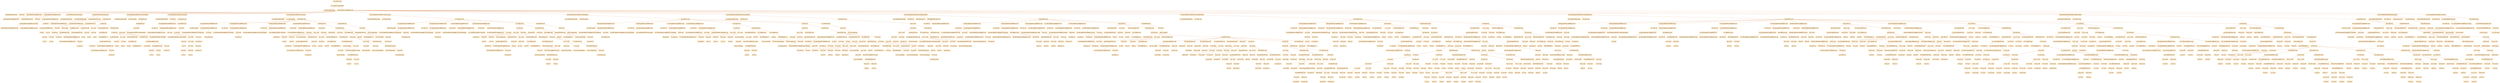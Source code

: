 digraph G {node[shape=box, style=filled, color=blanchedalmond]; edge[color=chocolate3, dir=none];rankdir=UD 

"1523_INICIO=null"->"1522_CLASE=CuadroMagico"
"1522_CLASE=CuadroMagico"->"1_MODIFICADOR=public"
"1522_CLASE=CuadroMagico"->"6_DECLARACION_VARIABLES=null"
"6_DECLARACION_VARIABLES=null"->"2_MODIFICADOR=private"
"6_DECLARACION_VARIABLES=null"->"3_TIPO=int"
"6_DECLARACION_VARIABLES=null"->"5_DECLARACION_VARIABLE=null"
"5_DECLARACION_VARIABLE=null"->"4_DECLARACION_VARIABLE_ID=n"
"6_DECLARACION_VARIABLES=null"->"13_DECLARACION_VARIABLES=null"
"13_DECLARACION_VARIABLES=null"->"7_MODIFICADOR=private"
"13_DECLARACION_VARIABLES=null"->"8_TIPO=int"
"13_DECLARACION_VARIABLES=null"->"12_DECLARACION_VARIABLE=null"
"12_DECLARACION_VARIABLE=null"->"9_DECLARACION_VARIABLE_ID=cuadro"
"9_DECLARACION_VARIABLE_ID=cuadro"->"10_DECLARACION_VARIABLE_ID=null"
"9_DECLARACION_VARIABLE_ID=cuadro"->"11_DECLARACION_VARIABLE_ID=null"
"6_DECLARACION_VARIABLES=null"->"15_CONSTRUCTOR=CuadroMagico"
"15_CONSTRUCTOR=CuadroMagico"->"14_MODIFICADOR=public"
"6_DECLARACION_VARIABLES=null"->"80_CONSTRUCTOR=CuadroMagico"
"80_CONSTRUCTOR=CuadroMagico"->"16_MODIFICADOR=public"
"80_CONSTRUCTOR=CuadroMagico"->"19_PARAMETRO_DEC=null"
"19_PARAMETRO_DEC=null"->"17_TIPO=int"
"19_PARAMETRO_DEC=null"->"18_DECLARACION_VARIABLE_ID=n"
"80_CONSTRUCTOR=CuadroMagico"->"25_BLOQUE=null"
"25_BLOQUE=null"->"24_ASIGNACION_OBJETO=null"
"24_ASIGNACION_OBJETO=null"->"21_ACCESO_MIEMBRO=this"
"21_ACCESO_MIEMBRO=this"->"20_ID=n"
"24_ASIGNACION_OBJETO=null"->"23_E=null"
"23_E=null"->"22_id=n"
"25_BLOQUE=null"->"34_ASIGNACION=null"
"34_ASIGNACION=null"->"33_ID=cuadro"
"34_ASIGNACION=null"->"32_ARREGLO=null"
"32_ARREGLO=null"->"26_TIPO=int"
"32_ARREGLO=null"->"29_DIMENSION=null"
"29_DIMENSION=null"->"28_E=null"
"28_E=null"->"27_id=n"
"29_DIMENSION=null"->"31_E=null"
"31_E=null"->"30_id=n"
"25_BLOQUE=null"->"79_FOR=null"
"79_FOR=null"->"41_FOR_INIT=null"
"41_FOR_INIT=null"->"40_DECLARACION=null"
"40_DECLARACION=null"->"35_TIPO=int"
"40_DECLARACION=null"->"39_DECLARACION_VARIABLE=null"
"39_DECLARACION_VARIABLE=null"->"36_DECLARACION_VARIABLE_ID=i"
"39_DECLARACION_VARIABLE=null"->"38_E=null"
"38_E=null"->"37_entero=0"
"79_FOR=null"->"46_<=null"
"46_<=null"->"43_E=null"
"43_E=null"->"42_id=i"
"46_<=null"->"45_E=null"
"45_E=null"->"44_id=n"
"79_FOR=null"->"50_FOR_UPDATE=null"
"50_FOR_UPDATE=null"->"49_UNARIO=null"
"49_UNARIO=null"->"47_ID=i"
"49_UNARIO=null"->"48_OPERADOR=++"
"79_FOR=null"->"78_BLOQUE=null"
"78_BLOQUE=null"->"77_FOR=null"
"77_FOR=null"->"57_FOR_INIT=null"
"57_FOR_INIT=null"->"56_DECLARACION=null"
"56_DECLARACION=null"->"51_TIPO=int"
"56_DECLARACION=null"->"55_DECLARACION_VARIABLE=null"
"55_DECLARACION_VARIABLE=null"->"52_DECLARACION_VARIABLE_ID=j"
"55_DECLARACION_VARIABLE=null"->"54_E=null"
"54_E=null"->"53_entero=0"
"77_FOR=null"->"62_<=null"
"62_<=null"->"59_E=null"
"59_E=null"->"58_id=j"
"62_<=null"->"61_E=null"
"61_E=null"->"60_id=n"
"77_FOR=null"->"66_FOR_UPDATE=null"
"66_FOR_UPDATE=null"->"65_UNARIO=null"
"65_UNARIO=null"->"63_ID=j"
"65_UNARIO=null"->"64_OPERADOR=++"
"77_FOR=null"->"76_BLOQUE=null"
"76_BLOQUE=null"->"75_ASIGNA_ARREGLO=null"
"75_ASIGNA_ARREGLO=null"->"74_ID=cuadro"
"75_ASIGNA_ARREGLO=null"->"69_DIMENSION=null"
"69_DIMENSION=null"->"68_E=null"
"68_E=null"->"67_id=i"
"69_DIMENSION=null"->"71_E=null"
"71_E=null"->"70_id=j"
"75_ASIGNA_ARREGLO=null"->"73_E=null"
"73_E=null"->"72_entero=0"
"6_DECLARACION_VARIABLES=null"->"90_DECLARACION_METODO=esCuadroMagico"
"90_DECLARACION_METODO=esCuadroMagico"->"81_MODIFICADOR=public"
"90_DECLARACION_METODO=esCuadroMagico"->"82_TIPO=boolean"
"90_DECLARACION_METODO=esCuadroMagico"->"89_BLOQUE=null"
"89_BLOQUE=null"->"88_RETURN=null"
"88_RETURN=null"->"87_&&=null"
"87_&&=null"->"85_&&=null"
"85_&&=null"->"83_LLAMADA_METODO=sumanFila"
"85_&&=null"->"84_LLAMADA_METODO=sumanColumna"
"87_&&=null"->"86_LLAMADA_METODO=sumanDiagonal"
"6_DECLARACION_VARIABLES=null"->"115_DECLARACION_METODO=sumaTotal"
"115_DECLARACION_METODO=sumaTotal"->"91_MODIFICADOR=public"
"115_DECLARACION_METODO=sumaTotal"->"92_TIPO=int"
"115_DECLARACION_METODO=sumaTotal"->"111_BLOQUE=null"
"111_BLOQUE=null"->"110_DECLARACION_VARIABLES=null"
"110_DECLARACION_VARIABLES=null"->"93_TIPO=int"
"110_DECLARACION_VARIABLES=null"->"109_DECLARACION_VARIABLE=null"
"109_DECLARACION_VARIABLE=null"->"94_DECLARACION_VARIABLE_ID=sum"
"109_DECLARACION_VARIABLE=null"->"108_/=null"
"108_/=null"->"105_*=null"
"105_*=null"->"96_E=null"
"96_E=null"->"95_id=n"
"105_*=null"->"104_+=null"
"104_+=null"->"101_*=null"
"101_*=null"->"98_E=null"
"98_E=null"->"97_id=n"
"101_*=null"->"100_E=null"
"100_E=null"->"99_id=n"
"104_+=null"->"103_E=null"
"103_E=null"->"102_entero=1"
"108_/=null"->"107_E=null"
"107_E=null"->"106_entero=2"
"111_BLOQUE=null"->"114_RETURN=null"
"114_RETURN=null"->"113_E=null"
"113_E=null"->"112_id=sum"
"6_DECLARACION_VARIABLES=null"->"203_DECLARACION_METODO=sumanFila"
"203_DECLARACION_METODO=sumanFila"->"116_MODIFICADOR=public"
"203_DECLARACION_METODO=sumanFila"->"117_TIPO=boolean"
"203_DECLARACION_METODO=sumanFila"->"124_BLOQUE=null"
"124_BLOQUE=null"->"123_DECLARACION_VARIABLES=null"
"123_DECLARACION_VARIABLES=null"->"118_TIPO=boolean"
"123_DECLARACION_VARIABLES=null"->"122_DECLARACION_VARIABLE=null"
"122_DECLARACION_VARIABLE=null"->"119_DECLARACION_VARIABLE_ID=cumpleSuma"
"122_DECLARACION_VARIABLE=null"->"121_E=null"
"121_E=null"->"120_boolean=true"
"124_BLOQUE=null"->"130_DECLARACION_VARIABLES=null"
"130_DECLARACION_VARIABLES=null"->"125_TIPO=int"
"130_DECLARACION_VARIABLES=null"->"129_DECLARACION_VARIABLE=null"
"129_DECLARACION_VARIABLE=null"->"126_DECLARACION_VARIABLE_ID=sumaFila"
"129_DECLARACION_VARIABLE=null"->"128_E=null"
"128_E=null"->"127_entero=0"
"124_BLOQUE=null"->"135_DECLARACION_VARIABLES=null"
"135_DECLARACION_VARIABLES=null"->"131_TIPO=int"
"135_DECLARACION_VARIABLES=null"->"134_DECLARACION_VARIABLE=null"
"134_DECLARACION_VARIABLE=null"->"132_DECLARACION_VARIABLE_ID=constanteMagica"
"134_DECLARACION_VARIABLE=null"->"133_LLAMADA_METODO=sumaTotal"
"124_BLOQUE=null"->"141_DECLARACION_VARIABLES=null"
"141_DECLARACION_VARIABLES=null"->"136_TIPO=int"
"141_DECLARACION_VARIABLES=null"->"140_DECLARACION_VARIABLE=null"
"140_DECLARACION_VARIABLE=null"->"137_DECLARACION_VARIABLE_ID=f"
"140_DECLARACION_VARIABLE=null"->"139_E=null"
"139_E=null"->"138_entero=0"
"124_BLOQUE=null"->"199_WHILE=null"
"199_WHILE=null"->"149_&&=null"
"149_&&=null"->"146_<=null"
"146_<=null"->"143_E=null"
"143_E=null"->"142_id=f"
"146_<=null"->"145_E=null"
"145_E=null"->"144_id=n"
"149_&&=null"->"148_E=null"
"148_E=null"->"147_id=cumpleSuma"
"199_WHILE=null"->"179_BLOQUE=null"
"179_BLOQUE=null"->"178_FOR=null"
"178_FOR=null"->"156_FOR_INIT=null"
"156_FOR_INIT=null"->"155_DECLARACION=null"
"155_DECLARACION=null"->"150_TIPO=int"
"155_DECLARACION=null"->"154_DECLARACION_VARIABLE=null"
"154_DECLARACION_VARIABLE=null"->"151_DECLARACION_VARIABLE_ID=c"
"154_DECLARACION_VARIABLE=null"->"153_E=null"
"153_E=null"->"152_entero=0"
"178_FOR=null"->"161_<=null"
"161_<=null"->"158_E=null"
"158_E=null"->"157_id=c"
"161_<=null"->"160_E=null"
"160_E=null"->"159_id=n"
"178_FOR=null"->"165_FOR_UPDATE=null"
"165_FOR_UPDATE=null"->"164_UNARIO=null"
"164_UNARIO=null"->"162_ID=c"
"164_UNARIO=null"->"163_OPERADOR=++"
"178_FOR=null"->"177_BLOQUE=null"
"177_BLOQUE=null"->"176_ASIGNACION=null"
"176_ASIGNACION=null"->"175_ID=sumaFila"
"176_ASIGNACION=null"->"174_+=null"
"174_+=null"->"167_E=null"
"167_E=null"->"166_id=sumaFila"
"174_+=null"->"173_ACCESO_ARREGLO=cuadro"
"173_ACCESO_ARREGLO=cuadro"->"170_DIMENSION=null"
"170_DIMENSION=null"->"169_E=null"
"169_E=null"->"168_id=f"
"170_DIMENSION=null"->"172_E=null"
"172_E=null"->"171_id=c"
"179_BLOQUE=null"->"191_IF=null"
"191_IF=null"->"190_IF=null"
"190_IF=null"->"184_!==null"
"184_!==null"->"181_E=null"
"181_E=null"->"180_id=sumaFila"
"184_!==null"->"183_E=null"
"183_E=null"->"182_id=constanteMagica"
"190_IF=null"->"189_BLOQUE=null"
"189_BLOQUE=null"->"188_ASIGNACION=null"
"188_ASIGNACION=null"->"187_ID=cumpleSuma"
"188_ASIGNACION=null"->"186_E=null"
"186_E=null"->"185_boolean=false"
"179_BLOQUE=null"->"194_UNARIO=null"
"194_UNARIO=null"->"192_ID=f"
"194_UNARIO=null"->"193_OPERADOR=++"
"179_BLOQUE=null"->"198_ASIGNACION=null"
"198_ASIGNACION=null"->"197_ID=sumaFila"
"198_ASIGNACION=null"->"196_E=null"
"196_E=null"->"195_entero=0"
"124_BLOQUE=null"->"202_RETURN=null"
"202_RETURN=null"->"201_E=null"
"201_E=null"->"200_id=cumpleSuma"
"6_DECLARACION_VARIABLES=null"->"291_DECLARACION_METODO=sumanColumna"
"291_DECLARACION_METODO=sumanColumna"->"204_MODIFICADOR=public"
"291_DECLARACION_METODO=sumanColumna"->"205_TIPO=boolean"
"291_DECLARACION_METODO=sumanColumna"->"212_BLOQUE=null"
"212_BLOQUE=null"->"211_DECLARACION_VARIABLES=null"
"211_DECLARACION_VARIABLES=null"->"206_TIPO=boolean"
"211_DECLARACION_VARIABLES=null"->"210_DECLARACION_VARIABLE=null"
"210_DECLARACION_VARIABLE=null"->"207_DECLARACION_VARIABLE_ID=cumpleSuma"
"210_DECLARACION_VARIABLE=null"->"209_E=null"
"209_E=null"->"208_boolean=true"
"212_BLOQUE=null"->"218_DECLARACION_VARIABLES=null"
"218_DECLARACION_VARIABLES=null"->"213_TIPO=int"
"218_DECLARACION_VARIABLES=null"->"217_DECLARACION_VARIABLE=null"
"217_DECLARACION_VARIABLE=null"->"214_DECLARACION_VARIABLE_ID=sumaColumna"
"217_DECLARACION_VARIABLE=null"->"216_E=null"
"216_E=null"->"215_entero=0"
"212_BLOQUE=null"->"223_DECLARACION_VARIABLES=null"
"223_DECLARACION_VARIABLES=null"->"219_TIPO=int"
"223_DECLARACION_VARIABLES=null"->"222_DECLARACION_VARIABLE=null"
"222_DECLARACION_VARIABLE=null"->"220_DECLARACION_VARIABLE_ID=constanteMagica"
"222_DECLARACION_VARIABLE=null"->"221_LLAMADA_METODO=sumaTotal"
"212_BLOQUE=null"->"229_DECLARACION_VARIABLES=null"
"229_DECLARACION_VARIABLES=null"->"224_TIPO=int"
"229_DECLARACION_VARIABLES=null"->"228_DECLARACION_VARIABLE=null"
"228_DECLARACION_VARIABLE=null"->"225_DECLARACION_VARIABLE_ID=c"
"228_DECLARACION_VARIABLE=null"->"227_E=null"
"227_E=null"->"226_entero=0"
"212_BLOQUE=null"->"287_WHILE=null"
"287_WHILE=null"->"237_&&=null"
"237_&&=null"->"234_<=null"
"234_<=null"->"231_E=null"
"231_E=null"->"230_id=c"
"234_<=null"->"233_E=null"
"233_E=null"->"232_id=n"
"237_&&=null"->"236_E=null"
"236_E=null"->"235_id=cumpleSuma"
"287_WHILE=null"->"267_BLOQUE=null"
"267_BLOQUE=null"->"266_FOR=null"
"266_FOR=null"->"244_FOR_INIT=null"
"244_FOR_INIT=null"->"243_DECLARACION=null"
"243_DECLARACION=null"->"238_TIPO=int"
"243_DECLARACION=null"->"242_DECLARACION_VARIABLE=null"
"242_DECLARACION_VARIABLE=null"->"239_DECLARACION_VARIABLE_ID=f"
"242_DECLARACION_VARIABLE=null"->"241_E=null"
"241_E=null"->"240_entero=0"
"266_FOR=null"->"249_<=null"
"249_<=null"->"246_E=null"
"246_E=null"->"245_id=f"
"249_<=null"->"248_E=null"
"248_E=null"->"247_id=n"
"266_FOR=null"->"253_FOR_UPDATE=null"
"253_FOR_UPDATE=null"->"252_UNARIO=null"
"252_UNARIO=null"->"250_ID=f"
"252_UNARIO=null"->"251_OPERADOR=++"
"266_FOR=null"->"265_BLOQUE=null"
"265_BLOQUE=null"->"264_ASIGNACION=null"
"264_ASIGNACION=null"->"263_ID=sumaColumna"
"264_ASIGNACION=null"->"262_+=null"
"262_+=null"->"255_E=null"
"255_E=null"->"254_id=sumaColumna"
"262_+=null"->"261_ACCESO_ARREGLO=cuadro"
"261_ACCESO_ARREGLO=cuadro"->"258_DIMENSION=null"
"258_DIMENSION=null"->"257_E=null"
"257_E=null"->"256_id=f"
"258_DIMENSION=null"->"260_E=null"
"260_E=null"->"259_id=c"
"267_BLOQUE=null"->"279_IF=null"
"279_IF=null"->"278_IF=null"
"278_IF=null"->"272_!==null"
"272_!==null"->"269_E=null"
"269_E=null"->"268_id=sumaColumna"
"272_!==null"->"271_E=null"
"271_E=null"->"270_id=constanteMagica"
"278_IF=null"->"277_BLOQUE=null"
"277_BLOQUE=null"->"276_ASIGNACION=null"
"276_ASIGNACION=null"->"275_ID=cumpleSuma"
"276_ASIGNACION=null"->"274_E=null"
"274_E=null"->"273_boolean=false"
"267_BLOQUE=null"->"282_UNARIO=null"
"282_UNARIO=null"->"280_ID=c"
"282_UNARIO=null"->"281_OPERADOR=++"
"267_BLOQUE=null"->"286_ASIGNACION=null"
"286_ASIGNACION=null"->"285_ID=sumaColumna"
"286_ASIGNACION=null"->"284_E=null"
"284_E=null"->"283_entero=0"
"212_BLOQUE=null"->"290_RETURN=null"
"290_RETURN=null"->"289_E=null"
"289_E=null"->"288_id=cumpleSuma"
"6_DECLARACION_VARIABLES=null"->"428_DECLARACION_METODO=sumanDiagonal"
"428_DECLARACION_METODO=sumanDiagonal"->"292_MODIFICADOR=public"
"428_DECLARACION_METODO=sumanDiagonal"->"293_TIPO=boolean"
"428_DECLARACION_METODO=sumanDiagonal"->"300_BLOQUE=null"
"300_BLOQUE=null"->"299_DECLARACION_VARIABLES=null"
"299_DECLARACION_VARIABLES=null"->"294_TIPO=boolean"
"299_DECLARACION_VARIABLES=null"->"298_DECLARACION_VARIABLE=null"
"298_DECLARACION_VARIABLE=null"->"295_DECLARACION_VARIABLE_ID=cumpleSuma"
"298_DECLARACION_VARIABLE=null"->"297_E=null"
"297_E=null"->"296_boolean=true"
"300_BLOQUE=null"->"305_DECLARACION_VARIABLES=null"
"305_DECLARACION_VARIABLES=null"->"301_TIPO=int"
"305_DECLARACION_VARIABLES=null"->"304_DECLARACION_VARIABLE=null"
"304_DECLARACION_VARIABLE=null"->"302_DECLARACION_VARIABLE_ID=constanteMagica"
"304_DECLARACION_VARIABLE=null"->"303_LLAMADA_METODO=sumaTotal"
"300_BLOQUE=null"->"311_DECLARACION_VARIABLES=null"
"311_DECLARACION_VARIABLES=null"->"306_TIPO=int"
"311_DECLARACION_VARIABLES=null"->"310_DECLARACION_VARIABLE=null"
"310_DECLARACION_VARIABLE=null"->"307_DECLARACION_VARIABLE_ID=sumaDiag1"
"310_DECLARACION_VARIABLE=null"->"309_E=null"
"309_E=null"->"308_entero=0"
"300_BLOQUE=null"->"321_DECLARACION_VARIABLES=null"
"321_DECLARACION_VARIABLES=null"->"312_TIPO=int"
"321_DECLARACION_VARIABLES=null"->"316_DECLARACION_VARIABLE=null"
"316_DECLARACION_VARIABLE=null"->"313_DECLARACION_VARIABLE_ID=f"
"316_DECLARACION_VARIABLE=null"->"315_E=null"
"315_E=null"->"314_entero=0"
"316_DECLARACION_VARIABLE=null"->"320_DECLARACION_VARIABLE=null"
"320_DECLARACION_VARIABLE=null"->"317_DECLARACION_VARIABLE_ID=c"
"320_DECLARACION_VARIABLE=null"->"319_E=null"
"319_E=null"->"318_entero=0"
"300_BLOQUE=null"->"351_WHILE=null"
"351_WHILE=null"->"332_&&=null"
"332_&&=null"->"326_<=null"
"326_<=null"->"323_E=null"
"323_E=null"->"322_id=f"
"326_<=null"->"325_E=null"
"325_E=null"->"324_id=n"
"332_&&=null"->"331_<=null"
"331_<=null"->"328_E=null"
"328_E=null"->"327_id=c"
"331_<=null"->"330_E=null"
"330_E=null"->"329_id=n"
"351_WHILE=null"->"344_BLOQUE=null"
"344_BLOQUE=null"->"343_ASIGNACION=null"
"343_ASIGNACION=null"->"342_ID=sumaDiag1"
"343_ASIGNACION=null"->"341_+=null"
"341_+=null"->"334_E=null"
"334_E=null"->"333_id=sumaDiag1"
"341_+=null"->"340_ACCESO_ARREGLO=cuadro"
"340_ACCESO_ARREGLO=cuadro"->"337_DIMENSION=null"
"337_DIMENSION=null"->"336_E=null"
"336_E=null"->"335_id=f"
"337_DIMENSION=null"->"339_E=null"
"339_E=null"->"338_id=c"
"344_BLOQUE=null"->"347_UNARIO=null"
"347_UNARIO=null"->"345_ID=f"
"347_UNARIO=null"->"346_OPERADOR=++"
"344_BLOQUE=null"->"350_UNARIO=null"
"350_UNARIO=null"->"348_ID=c"
"350_UNARIO=null"->"349_OPERADOR=++"
"300_BLOQUE=null"->"424_IF=null"
"424_IF=null"->"362_IF=null"
"362_IF=null"->"356_!==null"
"356_!==null"->"353_E=null"
"353_E=null"->"352_id=sumaDiag1"
"356_!==null"->"355_E=null"
"355_E=null"->"354_id=constanteMagica"
"362_IF=null"->"361_BLOQUE=null"
"361_BLOQUE=null"->"360_ASIGNACION=null"
"360_ASIGNACION=null"->"359_ID=cumpleSuma"
"360_ASIGNACION=null"->"358_E=null"
"358_E=null"->"357_boolean=false"
"424_IF=null"->"423_ELSE=null"
"423_ELSE=null"->"369_BLOQUE=null"
"369_BLOQUE=null"->"368_DECLARACION_VARIABLES=null"
"368_DECLARACION_VARIABLES=null"->"363_TIPO=int"
"368_DECLARACION_VARIABLES=null"->"367_DECLARACION_VARIABLE=null"
"367_DECLARACION_VARIABLE=null"->"364_DECLARACION_VARIABLE_ID=sumaDiag2"
"367_DECLARACION_VARIABLE=null"->"366_E=null"
"366_E=null"->"365_entero=0"
"369_BLOQUE=null"->"373_ASIGNACION=null"
"373_ASIGNACION=null"->"372_ID=f"
"373_ASIGNACION=null"->"371_E=null"
"371_E=null"->"370_entero=0"
"369_BLOQUE=null"->"380_ASIGNACION=null"
"380_ASIGNACION=null"->"379_ID=c"
"380_ASIGNACION=null"->"378_-=null"
"378_-=null"->"375_E=null"
"375_E=null"->"374_id=n"
"378_-=null"->"377_E=null"
"377_E=null"->"376_entero=1"
"369_BLOQUE=null"->"410_WHILE=null"
"410_WHILE=null"->"391_&&=null"
"391_&&=null"->"385_<=null"
"385_<=null"->"382_E=null"
"382_E=null"->"381_id=f"
"385_<=null"->"384_E=null"
"384_E=null"->"383_id=n"
"391_&&=null"->"390_>==null"
"390_>==null"->"387_E=null"
"387_E=null"->"386_id=c"
"390_>==null"->"389_E=null"
"389_E=null"->"388_entero=0"
"410_WHILE=null"->"403_BLOQUE=null"
"403_BLOQUE=null"->"402_ASIGNACION=null"
"402_ASIGNACION=null"->"401_ID=sumaDiag2"
"402_ASIGNACION=null"->"400_+=null"
"400_+=null"->"393_E=null"
"393_E=null"->"392_id=sumaDiag2"
"400_+=null"->"399_ACCESO_ARREGLO=cuadro"
"399_ACCESO_ARREGLO=cuadro"->"396_DIMENSION=null"
"396_DIMENSION=null"->"395_E=null"
"395_E=null"->"394_id=f"
"396_DIMENSION=null"->"398_E=null"
"398_E=null"->"397_id=c"
"403_BLOQUE=null"->"406_UNARIO=null"
"406_UNARIO=null"->"404_ID=f"
"406_UNARIO=null"->"405_OPERADOR=++"
"403_BLOQUE=null"->"409_UNARIO=null"
"409_UNARIO=null"->"407_ID=c"
"409_UNARIO=null"->"408_OPERADOR=--"
"369_BLOQUE=null"->"422_IF=null"
"422_IF=null"->"421_IF=null"
"421_IF=null"->"415_!==null"
"415_!==null"->"412_E=null"
"412_E=null"->"411_id=sumaDiag2"
"415_!==null"->"414_E=null"
"414_E=null"->"413_id=constanteMagica"
"421_IF=null"->"420_BLOQUE=null"
"420_BLOQUE=null"->"419_ASIGNACION=null"
"419_ASIGNACION=null"->"418_ID=cumpleSuma"
"419_ASIGNACION=null"->"417_E=null"
"417_E=null"->"416_boolean=false"
"300_BLOQUE=null"->"427_RETURN=null"
"427_RETURN=null"->"426_E=null"
"426_E=null"->"425_id=cumpleSuma"
"6_DECLARACION_VARIABLES=null"->"464_DECLARACION_METODO=pintarCuadroMagico"
"464_DECLARACION_METODO=pintarCuadroMagico"->"429_MODIFICADOR=public"
"464_DECLARACION_METODO=pintarCuadroMagico"->"430_TIPO=void"
"464_DECLARACION_METODO=pintarCuadroMagico"->"463_BLOQUE=null"
"463_BLOQUE=null"->"462_IF=null"
"462_IF=null"->"445_IF=null"
"445_IF=null"->"438_===null"
"438_===null"->"435_%=null"
"435_%=null"->"432_E=null"
"432_E=null"->"431_id=n"
"435_%=null"->"434_E=null"
"434_E=null"->"433_entero=2"
"438_===null"->"437_E=null"
"437_E=null"->"436_entero=1"
"445_IF=null"->"444_BLOQUE=null"
"444_BLOQUE=null"->"443_LLAMADA_METODO=null"
"443_LLAMADA_METODO=null"->"442_ID=setCuadro"
"443_LLAMADA_METODO=null"->"441_LLAMADA_METODO=cuadroMagicoImpar"
"441_LLAMADA_METODO=cuadroMagicoImpar"->"440_E=null"
"440_E=null"->"439_id=n"
"445_IF=null"->"457_ELSE-IF=null"
"457_ELSE-IF=null"->"453_===null"
"453_===null"->"450_%=null"
"450_%=null"->"447_E=null"
"447_E=null"->"446_id=n"
"450_%=null"->"449_E=null"
"449_E=null"->"448_entero=4"
"453_===null"->"452_E=null"
"452_E=null"->"451_entero=0"
"457_ELSE-IF=null"->"456_BLOQUE=null"
"456_BLOQUE=null"->"455_LLAMADA_METODO=null"
"455_LLAMADA_METODO=null"->"454_ID=cuadroMagicoPar4n"
"462_IF=null"->"461_ELSE=null"
"461_ELSE=null"->"460_BLOQUE=null"
"460_BLOQUE=null"->"459_LLAMADA_METODO=null"
"459_LLAMADA_METODO=null"->"458_ID=cuadroMagicoPar2n"
"6_DECLARACION_VARIABLES=null"->"670_DECLARACION_METODO=cuadroMagicoImpar"
"670_DECLARACION_METODO=cuadroMagicoImpar"->"465_MODIFICADOR=public"
"670_DECLARACION_METODO=cuadroMagicoImpar"->"466_TIPO=int"
"670_DECLARACION_METODO=cuadroMagicoImpar"->"669_Dimensiones=2"
"670_DECLARACION_METODO=cuadroMagicoImpar"->"469_PARAMETRO_DEC=null"
"469_PARAMETRO_DEC=null"->"467_TIPO=int"
"469_PARAMETRO_DEC=null"->"468_DECLARACION_VARIABLE_ID=n"
"670_DECLARACION_METODO=cuadroMagicoImpar"->"480_BLOQUE=null"
"480_BLOQUE=null"->"479_DECLARACION_VARIABLES=null"
"479_DECLARACION_VARIABLES=null"->"470_TIPO=int"
"479_DECLARACION_VARIABLES=null"->"474_DECLARACION_VARIABLE=null"
"474_DECLARACION_VARIABLE=null"->"471_DECLARACION_VARIABLE_ID=coUlt"
"474_DECLARACION_VARIABLE=null"->"473_E=null"
"473_E=null"->"472_entero=0"
"474_DECLARACION_VARIABLE=null"->"478_DECLARACION_VARIABLE=null"
"478_DECLARACION_VARIABLE=null"->"475_DECLARACION_VARIABLE_ID=fiUlt"
"478_DECLARACION_VARIABLE=null"->"477_E=null"
"477_E=null"->"476_entero=0"
"480_BLOQUE=null"->"493_DECLARACION_VARIABLES=null"
"493_DECLARACION_VARIABLES=null"->"481_TIPO=int"
"493_DECLARACION_VARIABLES=null"->"492_DECLARACION_VARIABLE=null"
"492_DECLARACION_VARIABLE=null"->"482_DECLARACION_VARIABLE_ID=cuadroN"
"482_DECLARACION_VARIABLE_ID=cuadroN"->"483_DECLARACION_VARIABLE_ID=null"
"482_DECLARACION_VARIABLE_ID=cuadroN"->"484_DECLARACION_VARIABLE_ID=null"
"492_DECLARACION_VARIABLE=null"->"491_ARREGLO=null"
"491_ARREGLO=null"->"485_TIPO=int"
"491_ARREGLO=null"->"488_DIMENSION=null"
"488_DIMENSION=null"->"487_E=null"
"487_E=null"->"486_id=n"
"488_DIMENSION=null"->"490_E=null"
"490_E=null"->"489_id=n"
"480_BLOQUE=null"->"505_DECLARACION_VARIABLES=null"
"505_DECLARACION_VARIABLES=null"->"494_TIPO=int"
"505_DECLARACION_VARIABLES=null"->"504_DECLARACION_VARIABLE=null"
"504_DECLARACION_VARIABLE=null"->"495_DECLARACION_VARIABLE_ID=coSig"
"504_DECLARACION_VARIABLE=null"->"503_/=null"
"503_/=null"->"500_-=null"
"500_-=null"->"497_E=null"
"497_E=null"->"496_id=n"
"500_-=null"->"499_E=null"
"499_E=null"->"498_entero=1"
"503_/=null"->"502_E=null"
"502_E=null"->"501_entero=2"
"480_BLOQUE=null"->"511_DECLARACION_VARIABLES=null"
"511_DECLARACION_VARIABLES=null"->"506_TIPO=int"
"511_DECLARACION_VARIABLES=null"->"510_DECLARACION_VARIABLE=null"
"510_DECLARACION_VARIABLE=null"->"507_DECLARACION_VARIABLE_ID=fiSig"
"510_DECLARACION_VARIABLE=null"->"509_E=null"
"509_E=null"->"508_entero=0"
"480_BLOQUE=null"->"517_DECLARACION_VARIABLES=null"
"517_DECLARACION_VARIABLES=null"->"512_TIPO=int"
"517_DECLARACION_VARIABLES=null"->"516_DECLARACION_VARIABLE=null"
"516_DECLARACION_VARIABLE=null"->"513_DECLARACION_VARIABLE_ID=num"
"516_DECLARACION_VARIABLE=null"->"515_E=null"
"515_E=null"->"514_entero=1"
"480_BLOQUE=null"->"665_FOR=null"
"665_FOR=null"->"524_FOR_INIT=null"
"524_FOR_INIT=null"->"523_DECLARACION=null"
"523_DECLARACION=null"->"518_TIPO=int"
"523_DECLARACION=null"->"522_DECLARACION_VARIABLE=null"
"522_DECLARACION_VARIABLE=null"->"519_DECLARACION_VARIABLE_ID=i"
"522_DECLARACION_VARIABLE=null"->"521_E=null"
"521_E=null"->"520_entero=0"
"665_FOR=null"->"529_<=null"
"529_<=null"->"526_E=null"
"526_E=null"->"525_id=i"
"529_<=null"->"528_E=null"
"528_E=null"->"527_id=n"
"665_FOR=null"->"533_FOR_UPDATE=null"
"533_FOR_UPDATE=null"->"532_UNARIO=null"
"532_UNARIO=null"->"530_ID=i"
"532_UNARIO=null"->"531_OPERADOR=++"
"665_FOR=null"->"664_BLOQUE=null"
"664_BLOQUE=null"->"663_FOR=null"
"663_FOR=null"->"540_FOR_INIT=null"
"540_FOR_INIT=null"->"539_DECLARACION=null"
"539_DECLARACION=null"->"534_TIPO=int"
"539_DECLARACION=null"->"538_DECLARACION_VARIABLE=null"
"538_DECLARACION_VARIABLE=null"->"535_DECLARACION_VARIABLE_ID=j"
"538_DECLARACION_VARIABLE=null"->"537_E=null"
"537_E=null"->"536_entero=0"
"663_FOR=null"->"545_<=null"
"545_<=null"->"542_E=null"
"542_E=null"->"541_id=j"
"545_<=null"->"544_E=null"
"544_E=null"->"543_id=n"
"663_FOR=null"->"549_FOR_UPDATE=null"
"549_FOR_UPDATE=null"->"548_UNARIO=null"
"548_UNARIO=null"->"546_ID=j"
"548_UNARIO=null"->"547_OPERADOR=++"
"663_FOR=null"->"559_BLOQUE=null"
"559_BLOQUE=null"->"558_ASIGNA_ARREGLO=null"
"558_ASIGNA_ARREGLO=null"->"557_ID=cuadroN"
"558_ASIGNA_ARREGLO=null"->"552_DIMENSION=null"
"552_DIMENSION=null"->"551_E=null"
"551_E=null"->"550_id=fiSig"
"552_DIMENSION=null"->"554_E=null"
"554_E=null"->"553_id=coSig"
"558_ASIGNA_ARREGLO=null"->"556_E=null"
"556_E=null"->"555_id=num"
"559_BLOQUE=null"->"563_ASIGNACION=null"
"563_ASIGNACION=null"->"562_ID=fiUlt"
"563_ASIGNACION=null"->"561_E=null"
"561_E=null"->"560_id=fiSig"
"559_BLOQUE=null"->"567_ASIGNACION=null"
"567_ASIGNACION=null"->"566_ID=coUlt"
"567_ASIGNACION=null"->"565_E=null"
"565_E=null"->"564_id=coSig"
"559_BLOQUE=null"->"574_ASIGNACION=null"
"574_ASIGNACION=null"->"573_ID=fiSig"
"574_ASIGNACION=null"->"572_-=null"
"572_-=null"->"569_E=null"
"569_E=null"->"568_id=fiUlt"
"572_-=null"->"571_E=null"
"571_E=null"->"570_entero=1"
"559_BLOQUE=null"->"581_ASIGNACION=null"
"581_ASIGNACION=null"->"580_ID=coSig"
"581_ASIGNACION=null"->"579_+=null"
"579_+=null"->"576_E=null"
"576_E=null"->"575_id=coUlt"
"579_+=null"->"578_E=null"
"578_E=null"->"577_entero=1"
"559_BLOQUE=null"->"596_IF=null"
"596_IF=null"->"595_IF=null"
"595_IF=null"->"586_<=null"
"586_<=null"->"583_E=null"
"583_E=null"->"582_id=fiSig"
"586_<=null"->"585_E=null"
"585_E=null"->"584_entero=0"
"595_IF=null"->"594_BLOQUE=null"
"594_BLOQUE=null"->"593_ASIGNACION=null"
"593_ASIGNACION=null"->"592_ID=fiSig"
"593_ASIGNACION=null"->"591_-=null"
"591_-=null"->"588_E=null"
"588_E=null"->"587_id=n"
"591_-=null"->"590_E=null"
"590_E=null"->"589_entero=1"
"559_BLOQUE=null"->"615_IF=null"
"615_IF=null"->"614_IF=null"
"614_IF=null"->"601_>==null"
"601_>==null"->"598_E=null"
"598_E=null"->"597_id=coSig"
"601_>==null"->"600_E=null"
"600_E=null"->"599_id=n"
"614_IF=null"->"609_BLOQUE=null"
"609_BLOQUE=null"->"608_ASIGNACION=null"
"608_ASIGNACION=null"->"607_ID=fiSig"
"608_ASIGNACION=null"->"606_-=null"
"606_-=null"->"603_E=null"
"603_E=null"->"602_id=fiUlt"
"606_-=null"->"605_E=null"
"605_E=null"->"604_entero=1"
"609_BLOQUE=null"->"613_ASIGNACION=null"
"613_ASIGNACION=null"->"612_ID=coSig"
"613_ASIGNACION=null"->"611_E=null"
"611_E=null"->"610_entero=0"
"559_BLOQUE=null"->"659_IF=null"
"659_IF=null"->"633_IF=null"
"633_IF=null"->"620_<=null"
"620_<=null"->"617_E=null"
"617_E=null"->"616_id=fiSig"
"620_<=null"->"619_E=null"
"619_E=null"->"618_entero=0"
"633_IF=null"->"628_BLOQUE=null"
"628_BLOQUE=null"->"627_ASIGNACION=null"
"627_ASIGNACION=null"->"626_ID=fiSig"
"627_ASIGNACION=null"->"625_+=null"
"625_+=null"->"622_E=null"
"622_E=null"->"621_id=fiUlt"
"625_+=null"->"624_E=null"
"624_E=null"->"623_entero=1"
"628_BLOQUE=null"->"632_ASIGNACION=null"
"632_ASIGNACION=null"->"631_ID=coSig"
"632_ASIGNACION=null"->"630_E=null"
"630_E=null"->"629_id=coUlt"
"659_IF=null"->"658_ELSE=null"
"658_ELSE=null"->"657_BLOQUE=null"
"657_BLOQUE=null"->"656_IF=null"
"656_IF=null"->"655_IF=null"
"655_IF=null"->"642_!==null"
"642_!==null"->"639_ACCESO_ARREGLO=cuadroN"
"639_ACCESO_ARREGLO=cuadroN"->"636_DIMENSION=null"
"636_DIMENSION=null"->"635_E=null"
"635_E=null"->"634_id=fiSig"
"636_DIMENSION=null"->"638_E=null"
"638_E=null"->"637_id=coSig"
"642_!==null"->"641_E=null"
"641_E=null"->"640_entero=0"
"655_IF=null"->"650_BLOQUE=null"
"650_BLOQUE=null"->"649_ASIGNACION=null"
"649_ASIGNACION=null"->"648_ID=fiSig"
"649_ASIGNACION=null"->"647_+=null"
"647_+=null"->"644_E=null"
"644_E=null"->"643_id=fiUlt"
"647_+=null"->"646_E=null"
"646_E=null"->"645_entero=1"
"650_BLOQUE=null"->"654_ASIGNACION=null"
"654_ASIGNACION=null"->"653_ID=coSig"
"654_ASIGNACION=null"->"652_E=null"
"652_E=null"->"651_id=coUlt"
"559_BLOQUE=null"->"662_UNARIO=null"
"662_UNARIO=null"->"660_ID=num"
"662_UNARIO=null"->"661_OPERADOR=++"
"480_BLOQUE=null"->"668_RETURN=null"
"668_RETURN=null"->"667_E=null"
"667_E=null"->"666_id=cuadroN"
"6_DECLARACION_VARIABLES=null"->"927_DECLARACION_METODO=cuadroMagicoPar4n"
"927_DECLARACION_METODO=cuadroMagicoPar4n"->"671_MODIFICADOR=public"
"927_DECLARACION_METODO=cuadroMagicoPar4n"->"672_TIPO=void"
"927_DECLARACION_METODO=cuadroMagicoPar4n"->"682_BLOQUE=null"
"682_BLOQUE=null"->"681_DECLARACION_VARIABLES=null"
"681_DECLARACION_VARIABLES=null"->"673_TIPO=int"
"681_DECLARACION_VARIABLES=null"->"680_DECLARACION_VARIABLE=null"
"680_DECLARACION_VARIABLE=null"->"674_DECLARACION_VARIABLE_ID=k"
"680_DECLARACION_VARIABLE=null"->"679_/=null"
"679_/=null"->"676_E=null"
"676_E=null"->"675_id=n"
"679_/=null"->"678_E=null"
"678_E=null"->"677_entero=4"
"682_BLOQUE=null"->"688_DECLARACION_VARIABLES=null"
"688_DECLARACION_VARIABLES=null"->"683_TIPO=int"
"688_DECLARACION_VARIABLES=null"->"687_DECLARACION_VARIABLE=null"
"687_DECLARACION_VARIABLE=null"->"684_DECLARACION_VARIABLE_ID=num"
"687_DECLARACION_VARIABLE=null"->"686_E=null"
"686_E=null"->"685_entero=1"
"682_BLOQUE=null"->"700_DECLARACION_VARIABLES=null"
"700_DECLARACION_VARIABLES=null"->"689_TIPO=int"
"700_DECLARACION_VARIABLES=null"->"699_DECLARACION_VARIABLE=null"
"699_DECLARACION_VARIABLE=null"->"690_DECLARACION_VARIABLE_ID=lim"
"699_DECLARACION_VARIABLE=null"->"698_-=null"
"698_-=null"->"695_-=null"
"695_-=null"->"692_E=null"
"692_E=null"->"691_id=n"
"695_-=null"->"694_E=null"
"694_E=null"->"693_entero=1"
"698_-=null"->"697_E=null"
"697_E=null"->"696_id=k"
"682_BLOQUE=null"->"856_FOR=null"
"856_FOR=null"->"707_FOR_INIT=null"
"707_FOR_INIT=null"->"706_DECLARACION=null"
"706_DECLARACION=null"->"701_TIPO=int"
"706_DECLARACION=null"->"705_DECLARACION_VARIABLE=null"
"705_DECLARACION_VARIABLE=null"->"702_DECLARACION_VARIABLE_ID=f"
"705_DECLARACION_VARIABLE=null"->"704_E=null"
"704_E=null"->"703_entero=0"
"856_FOR=null"->"712_<=null"
"712_<=null"->"709_E=null"
"709_E=null"->"708_id=f"
"712_<=null"->"711_E=null"
"711_E=null"->"710_id=n"
"856_FOR=null"->"716_FOR_UPDATE=null"
"716_FOR_UPDATE=null"->"715_UNARIO=null"
"715_UNARIO=null"->"713_ID=f"
"715_UNARIO=null"->"714_OPERADOR=++"
"856_FOR=null"->"855_BLOQUE=null"
"855_BLOQUE=null"->"854_FOR=null"
"854_FOR=null"->"723_FOR_INIT=null"
"723_FOR_INIT=null"->"722_DECLARACION=null"
"722_DECLARACION=null"->"717_TIPO=int"
"722_DECLARACION=null"->"721_DECLARACION_VARIABLE=null"
"721_DECLARACION_VARIABLE=null"->"718_DECLARACION_VARIABLE_ID=c"
"721_DECLARACION_VARIABLE=null"->"720_E=null"
"720_E=null"->"719_entero=0"
"854_FOR=null"->"728_<=null"
"728_<=null"->"725_E=null"
"725_E=null"->"724_id=c"
"728_<=null"->"727_E=null"
"727_E=null"->"726_id=n"
"854_FOR=null"->"732_FOR_UPDATE=null"
"732_FOR_UPDATE=null"->"731_UNARIO=null"
"731_UNARIO=null"->"729_ID=c"
"731_UNARIO=null"->"730_OPERADOR=++"
"854_FOR=null"->"850_BLOQUE=null"
"850_BLOQUE=null"->"849_IF=null"
"849_IF=null"->"790_IF=null"
"790_IF=null"->"779_||=null"
"779_||=null"->"767_||=null"
"767_||=null"->"755_||=null"
"755_||=null"->"743_&&=null"
"743_&&=null"->"737_<=null"
"737_<=null"->"734_E=null"
"734_E=null"->"733_id=c"
"737_<=null"->"736_E=null"
"736_E=null"->"735_id=k"
"743_&&=null"->"742_<=null"
"742_<=null"->"739_E=null"
"739_E=null"->"738_id=f"
"742_<=null"->"741_E=null"
"741_E=null"->"740_id=k"
"755_||=null"->"754_&&=null"
"754_&&=null"->"748_<=null"
"748_<=null"->"745_E=null"
"745_E=null"->"744_id=c"
"748_<=null"->"747_E=null"
"747_E=null"->"746_id=k"
"754_&&=null"->"753_>=null"
"753_>=null"->"750_E=null"
"750_E=null"->"749_id=f"
"753_>=null"->"752_E=null"
"752_E=null"->"751_id=lim"
"767_||=null"->"766_&&=null"
"766_&&=null"->"760_>=null"
"760_>=null"->"757_E=null"
"757_E=null"->"756_id=c"
"760_>=null"->"759_E=null"
"759_E=null"->"758_id=lim"
"766_&&=null"->"765_<=null"
"765_<=null"->"762_E=null"
"762_E=null"->"761_id=f"
"765_<=null"->"764_E=null"
"764_E=null"->"763_id=k"
"779_||=null"->"778_&&=null"
"778_&&=null"->"772_>=null"
"772_>=null"->"769_E=null"
"769_E=null"->"768_id=c"
"772_>=null"->"771_E=null"
"771_E=null"->"770_id=lim"
"778_&&=null"->"777_>=null"
"777_>=null"->"774_E=null"
"774_E=null"->"773_id=f"
"777_>=null"->"776_E=null"
"776_E=null"->"775_id=lim"
"790_IF=null"->"789_BLOQUE=null"
"789_BLOQUE=null"->"788_ASIGNA_ARREGLO=null"
"788_ASIGNA_ARREGLO=null"->"787_ID=cuadro"
"788_ASIGNA_ARREGLO=null"->"782_DIMENSION=null"
"782_DIMENSION=null"->"781_E=null"
"781_E=null"->"780_id=f"
"782_DIMENSION=null"->"784_E=null"
"784_E=null"->"783_id=c"
"788_ASIGNA_ARREGLO=null"->"786_E=null"
"786_E=null"->"785_id=num"
"790_IF=null"->"848_ELSE-IF=null"
"848_ELSE-IF=null"->"837_&&=null"
"837_&&=null"->"825_&&=null"
"825_&&=null"->"813_&&=null"
"813_&&=null"->"801_&&=null"
"801_&&=null"->"795_>==null"
"795_>==null"->"792_E=null"
"792_E=null"->"791_id=c"
"795_>==null"->"794_E=null"
"794_E=null"->"793_id=k"
"801_&&=null"->"800_>==null"
"800_>==null"->"797_E=null"
"797_E=null"->"796_id=f"
"800_>==null"->"799_E=null"
"799_E=null"->"798_id=k"
"813_&&=null"->"812_&&=null"
"812_&&=null"->"806_>==null"
"806_>==null"->"803_E=null"
"803_E=null"->"802_id=c"
"806_>==null"->"805_E=null"
"805_E=null"->"804_id=k"
"812_&&=null"->"811_<==null"
"811_<==null"->"808_E=null"
"808_E=null"->"807_id=f"
"811_<==null"->"810_E=null"
"810_E=null"->"809_id=lim"
"825_&&=null"->"824_&&=null"
"824_&&=null"->"818_<==null"
"818_<==null"->"815_E=null"
"815_E=null"->"814_id=c"
"818_<==null"->"817_E=null"
"817_E=null"->"816_id=lim"
"824_&&=null"->"823_>==null"
"823_>==null"->"820_E=null"
"820_E=null"->"819_id=f"
"823_>==null"->"822_E=null"
"822_E=null"->"821_id=k"
"837_&&=null"->"836_&&=null"
"836_&&=null"->"830_<==null"
"830_<==null"->"827_E=null"
"827_E=null"->"826_id=c"
"830_<==null"->"829_E=null"
"829_E=null"->"828_id=lim"
"836_&&=null"->"835_<==null"
"835_<==null"->"832_E=null"
"832_E=null"->"831_id=f"
"835_<==null"->"834_E=null"
"834_E=null"->"833_id=lim"
"848_ELSE-IF=null"->"847_BLOQUE=null"
"847_BLOQUE=null"->"846_ASIGNA_ARREGLO=null"
"846_ASIGNA_ARREGLO=null"->"845_ID=cuadro"
"846_ASIGNA_ARREGLO=null"->"840_DIMENSION=null"
"840_DIMENSION=null"->"839_E=null"
"839_E=null"->"838_id=f"
"840_DIMENSION=null"->"842_E=null"
"842_E=null"->"841_id=c"
"846_ASIGNA_ARREGLO=null"->"844_E=null"
"844_E=null"->"843_id=num"
"850_BLOQUE=null"->"853_UNARIO=null"
"853_UNARIO=null"->"851_ID=num"
"853_UNARIO=null"->"852_OPERADOR=++"
"682_BLOQUE=null"->"860_ASIGNACION=null"
"860_ASIGNACION=null"->"859_ID=num"
"860_ASIGNACION=null"->"858_E=null"
"858_E=null"->"857_entero=1"
"682_BLOQUE=null"->"926_FOR=null"
"926_FOR=null"->"870_FOR_INIT=null"
"870_FOR_INIT=null"->"869_DECLARACION=null"
"869_DECLARACION=null"->"861_TIPO=int"
"869_DECLARACION=null"->"868_DECLARACION_VARIABLE=null"
"868_DECLARACION_VARIABLE=null"->"862_DECLARACION_VARIABLE_ID=f"
"868_DECLARACION_VARIABLE=null"->"867_-=null"
"867_-=null"->"864_E=null"
"864_E=null"->"863_id=n"
"867_-=null"->"866_E=null"
"866_E=null"->"865_entero=1"
"926_FOR=null"->"875_>==null"
"875_>==null"->"872_E=null"
"872_E=null"->"871_id=f"
"875_>==null"->"874_E=null"
"874_E=null"->"873_entero=0"
"926_FOR=null"->"879_FOR_UPDATE=null"
"879_FOR_UPDATE=null"->"878_UNARIO=null"
"878_UNARIO=null"->"876_ID=f"
"878_UNARIO=null"->"877_OPERADOR=--"
"926_FOR=null"->"925_BLOQUE=null"
"925_BLOQUE=null"->"924_FOR=null"
"924_FOR=null"->"889_FOR_INIT=null"
"889_FOR_INIT=null"->"888_DECLARACION=null"
"888_DECLARACION=null"->"880_TIPO=int"
"888_DECLARACION=null"->"887_DECLARACION_VARIABLE=null"
"887_DECLARACION_VARIABLE=null"->"881_DECLARACION_VARIABLE_ID=c"
"887_DECLARACION_VARIABLE=null"->"886_-=null"
"886_-=null"->"883_E=null"
"883_E=null"->"882_id=n"
"886_-=null"->"885_E=null"
"885_E=null"->"884_entero=1"
"924_FOR=null"->"894_>==null"
"894_>==null"->"891_E=null"
"891_E=null"->"890_id=c"
"894_>==null"->"893_E=null"
"893_E=null"->"892_entero=0"
"924_FOR=null"->"898_FOR_UPDATE=null"
"898_FOR_UPDATE=null"->"897_UNARIO=null"
"897_UNARIO=null"->"895_ID=c"
"897_UNARIO=null"->"896_OPERADOR=--"
"924_FOR=null"->"920_BLOQUE=null"
"920_BLOQUE=null"->"919_IF=null"
"919_IF=null"->"918_IF=null"
"918_IF=null"->"907_===null"
"907_===null"->"904_ACCESO_ARREGLO=cuadro"
"904_ACCESO_ARREGLO=cuadro"->"901_DIMENSION=null"
"901_DIMENSION=null"->"900_E=null"
"900_E=null"->"899_id=f"
"901_DIMENSION=null"->"903_E=null"
"903_E=null"->"902_id=c"
"907_===null"->"906_E=null"
"906_E=null"->"905_entero=0"
"918_IF=null"->"917_BLOQUE=null"
"917_BLOQUE=null"->"916_ASIGNA_ARREGLO=null"
"916_ASIGNA_ARREGLO=null"->"915_ID=cuadro"
"916_ASIGNA_ARREGLO=null"->"910_DIMENSION=null"
"910_DIMENSION=null"->"909_E=null"
"909_E=null"->"908_id=f"
"910_DIMENSION=null"->"912_E=null"
"912_E=null"->"911_id=c"
"916_ASIGNA_ARREGLO=null"->"914_E=null"
"914_E=null"->"913_id=num"
"920_BLOQUE=null"->"923_UNARIO=null"
"923_UNARIO=null"->"921_ID=num"
"923_UNARIO=null"->"922_OPERADOR=++"
"6_DECLARACION_VARIABLES=null"->"1429_DECLARACION_METODO=cuadroMagicoPar2n"
"1429_DECLARACION_METODO=cuadroMagicoPar2n"->"928_MODIFICADOR=public"
"1429_DECLARACION_METODO=cuadroMagicoPar2n"->"929_TIPO=void"
"1429_DECLARACION_METODO=cuadroMagicoPar2n"->"939_BLOQUE=null"
"939_BLOQUE=null"->"938_DECLARACION_VARIABLES=null"
"938_DECLARACION_VARIABLES=null"->"930_TIPO=int"
"938_DECLARACION_VARIABLES=null"->"937_DECLARACION_VARIABLE=null"
"937_DECLARACION_VARIABLE=null"->"931_DECLARACION_VARIABLE_ID=k"
"937_DECLARACION_VARIABLE=null"->"936_/=null"
"936_/=null"->"933_E=null"
"933_E=null"->"932_id=n"
"936_/=null"->"935_E=null"
"935_E=null"->"934_entero=2"
"939_BLOQUE=null"->"948_DECLARACION_VARIABLES=null"
"948_DECLARACION_VARIABLES=null"->"940_TIPO=int"
"948_DECLARACION_VARIABLES=null"->"947_DECLARACION_VARIABLE=null"
"947_DECLARACION_VARIABLE=null"->"941_DECLARACION_VARIABLE_ID=A"
"941_DECLARACION_VARIABLE_ID=A"->"942_DECLARACION_VARIABLE_ID=null"
"941_DECLARACION_VARIABLE_ID=A"->"943_DECLARACION_VARIABLE_ID=null"
"947_DECLARACION_VARIABLE=null"->"946_LLAMADA_METODO=cuadroMagicoImpar"
"946_LLAMADA_METODO=cuadroMagicoImpar"->"945_E=null"
"945_E=null"->"944_id=k"
"939_BLOQUE=null"->"961_DECLARACION_VARIABLES=null"
"961_DECLARACION_VARIABLES=null"->"949_TIPO=int"
"961_DECLARACION_VARIABLES=null"->"960_DECLARACION_VARIABLE=null"
"960_DECLARACION_VARIABLE=null"->"950_DECLARACION_VARIABLE_ID=B"
"950_DECLARACION_VARIABLE_ID=B"->"951_DECLARACION_VARIABLE_ID=null"
"950_DECLARACION_VARIABLE_ID=B"->"952_DECLARACION_VARIABLE_ID=null"
"960_DECLARACION_VARIABLE=null"->"959_ARREGLO=null"
"959_ARREGLO=null"->"953_TIPO=int"
"959_ARREGLO=null"->"956_DIMENSION=null"
"956_DIMENSION=null"->"955_E=null"
"955_E=null"->"954_id=k"
"956_DIMENSION=null"->"958_E=null"
"958_E=null"->"957_id=k"
"939_BLOQUE=null"->"974_DECLARACION_VARIABLES=null"
"974_DECLARACION_VARIABLES=null"->"962_TIPO=int"
"974_DECLARACION_VARIABLES=null"->"973_DECLARACION_VARIABLE=null"
"973_DECLARACION_VARIABLE=null"->"963_DECLARACION_VARIABLE_ID=C"
"963_DECLARACION_VARIABLE_ID=C"->"964_DECLARACION_VARIABLE_ID=null"
"963_DECLARACION_VARIABLE_ID=C"->"965_DECLARACION_VARIABLE_ID=null"
"973_DECLARACION_VARIABLE=null"->"972_ARREGLO=null"
"972_ARREGLO=null"->"966_TIPO=int"
"972_ARREGLO=null"->"969_DIMENSION=null"
"969_DIMENSION=null"->"968_E=null"
"968_E=null"->"967_id=k"
"969_DIMENSION=null"->"971_E=null"
"971_E=null"->"970_id=k"
"939_BLOQUE=null"->"987_DECLARACION_VARIABLES=null"
"987_DECLARACION_VARIABLES=null"->"975_TIPO=int"
"987_DECLARACION_VARIABLES=null"->"986_DECLARACION_VARIABLE=null"
"986_DECLARACION_VARIABLE=null"->"976_DECLARACION_VARIABLE_ID=D"
"976_DECLARACION_VARIABLE_ID=D"->"977_DECLARACION_VARIABLE_ID=null"
"976_DECLARACION_VARIABLE_ID=D"->"978_DECLARACION_VARIABLE_ID=null"
"986_DECLARACION_VARIABLE=null"->"985_ARREGLO=null"
"985_ARREGLO=null"->"979_TIPO=int"
"985_ARREGLO=null"->"982_DIMENSION=null"
"982_DIMENSION=null"->"981_E=null"
"981_E=null"->"980_id=k"
"982_DIMENSION=null"->"984_E=null"
"984_E=null"->"983_id=k"
"939_BLOQUE=null"->"996_DECLARACION_VARIABLES=null"
"996_DECLARACION_VARIABLES=null"->"988_TIPO=int"
"996_DECLARACION_VARIABLES=null"->"995_DECLARACION_VARIABLE=null"
"995_DECLARACION_VARIABLE=null"->"989_DECLARACION_VARIABLE_ID=num"
"995_DECLARACION_VARIABLE=null"->"994_*=null"
"994_*=null"->"991_E=null"
"991_E=null"->"990_id=k"
"994_*=null"->"993_E=null"
"993_E=null"->"992_id=k"
"939_BLOQUE=null"->"1086_FOR=null"
"1086_FOR=null"->"1003_FOR_INIT=null"
"1003_FOR_INIT=null"->"1002_DECLARACION=null"
"1002_DECLARACION=null"->"997_TIPO=int"
"1002_DECLARACION=null"->"1001_DECLARACION_VARIABLE=null"
"1001_DECLARACION_VARIABLE=null"->"998_DECLARACION_VARIABLE_ID=f"
"1001_DECLARACION_VARIABLE=null"->"1000_E=null"
"1000_E=null"->"999_entero=0"
"1086_FOR=null"->"1008_<=null"
"1008_<=null"->"1005_E=null"
"1005_E=null"->"1004_id=f"
"1008_<=null"->"1007_E=null"
"1007_E=null"->"1006_id=k"
"1086_FOR=null"->"1012_FOR_UPDATE=null"
"1012_FOR_UPDATE=null"->"1011_UNARIO=null"
"1011_UNARIO=null"->"1009_ID=f"
"1011_UNARIO=null"->"1010_OPERADOR=++"
"1086_FOR=null"->"1085_BLOQUE=null"
"1085_BLOQUE=null"->"1084_FOR=null"
"1084_FOR=null"->"1019_FOR_INIT=null"
"1019_FOR_INIT=null"->"1018_DECLARACION=null"
"1018_DECLARACION=null"->"1013_TIPO=int"
"1018_DECLARACION=null"->"1017_DECLARACION_VARIABLE=null"
"1017_DECLARACION_VARIABLE=null"->"1014_DECLARACION_VARIABLE_ID=c"
"1017_DECLARACION_VARIABLE=null"->"1016_E=null"
"1016_E=null"->"1015_entero=0"
"1084_FOR=null"->"1024_<=null"
"1024_<=null"->"1021_E=null"
"1021_E=null"->"1020_id=c"
"1024_<=null"->"1023_E=null"
"1023_E=null"->"1022_id=k"
"1084_FOR=null"->"1028_FOR_UPDATE=null"
"1028_FOR_UPDATE=null"->"1027_UNARIO=null"
"1027_UNARIO=null"->"1025_ID=c"
"1027_UNARIO=null"->"1026_OPERADOR=++"
"1084_FOR=null"->"1045_BLOQUE=null"
"1045_BLOQUE=null"->"1044_ASIGNA_ARREGLO=null"
"1044_ASIGNA_ARREGLO=null"->"1043_ID=B"
"1044_ASIGNA_ARREGLO=null"->"1031_DIMENSION=null"
"1031_DIMENSION=null"->"1030_E=null"
"1030_E=null"->"1029_id=f"
"1031_DIMENSION=null"->"1033_E=null"
"1033_E=null"->"1032_id=c"
"1044_ASIGNA_ARREGLO=null"->"1042_+=null"
"1042_+=null"->"1039_ACCESO_ARREGLO=A"
"1039_ACCESO_ARREGLO=A"->"1036_DIMENSION=null"
"1036_DIMENSION=null"->"1035_E=null"
"1035_E=null"->"1034_id=f"
"1036_DIMENSION=null"->"1038_E=null"
"1038_E=null"->"1037_id=c"
"1042_+=null"->"1041_E=null"
"1041_E=null"->"1040_id=num"
"1045_BLOQUE=null"->"1064_ASIGNA_ARREGLO=null"
"1064_ASIGNA_ARREGLO=null"->"1063_ID=C"
"1064_ASIGNA_ARREGLO=null"->"1048_DIMENSION=null"
"1048_DIMENSION=null"->"1047_E=null"
"1047_E=null"->"1046_id=f"
"1048_DIMENSION=null"->"1050_E=null"
"1050_E=null"->"1049_id=c"
"1064_ASIGNA_ARREGLO=null"->"1062_+=null"
"1062_+=null"->"1056_ACCESO_ARREGLO=A"
"1056_ACCESO_ARREGLO=A"->"1053_DIMENSION=null"
"1053_DIMENSION=null"->"1052_E=null"
"1052_E=null"->"1051_id=f"
"1053_DIMENSION=null"->"1055_E=null"
"1055_E=null"->"1054_id=c"
"1062_+=null"->"1061_*=null"
"1061_*=null"->"1058_E=null"
"1058_E=null"->"1057_id=num"
"1061_*=null"->"1060_E=null"
"1060_E=null"->"1059_entero=2"
"1045_BLOQUE=null"->"1083_ASIGNA_ARREGLO=null"
"1083_ASIGNA_ARREGLO=null"->"1082_ID=D"
"1083_ASIGNA_ARREGLO=null"->"1067_DIMENSION=null"
"1067_DIMENSION=null"->"1066_E=null"
"1066_E=null"->"1065_id=f"
"1067_DIMENSION=null"->"1069_E=null"
"1069_E=null"->"1068_id=c"
"1083_ASIGNA_ARREGLO=null"->"1081_+=null"
"1081_+=null"->"1075_ACCESO_ARREGLO=A"
"1075_ACCESO_ARREGLO=A"->"1072_DIMENSION=null"
"1072_DIMENSION=null"->"1071_E=null"
"1071_E=null"->"1070_id=f"
"1072_DIMENSION=null"->"1074_E=null"
"1074_E=null"->"1073_id=c"
"1081_+=null"->"1080_*=null"
"1080_*=null"->"1077_E=null"
"1077_E=null"->"1076_id=num"
"1080_*=null"->"1079_E=null"
"1079_E=null"->"1078_entero=3"
"939_BLOQUE=null"->"1095_DECLARACION_VARIABLES=null"
"1095_DECLARACION_VARIABLES=null"->"1087_TIPO=int"
"1095_DECLARACION_VARIABLES=null"->"1094_DECLARACION_VARIABLE=null"
"1094_DECLARACION_VARIABLE=null"->"1088_DECLARACION_VARIABLE_ID=med"
"1094_DECLARACION_VARIABLE=null"->"1093_/=null"
"1093_/=null"->"1090_E=null"
"1090_E=null"->"1089_id=k"
"1093_/=null"->"1092_E=null"
"1092_E=null"->"1091_entero=2"
"939_BLOQUE=null"->"1201_FOR=null"
"1201_FOR=null"->"1102_FOR_INIT=null"
"1102_FOR_INIT=null"->"1101_DECLARACION=null"
"1101_DECLARACION=null"->"1096_TIPO=int"
"1101_DECLARACION=null"->"1100_DECLARACION_VARIABLE=null"
"1100_DECLARACION_VARIABLE=null"->"1097_DECLARACION_VARIABLE_ID=f"
"1100_DECLARACION_VARIABLE=null"->"1099_E=null"
"1099_E=null"->"1098_entero=0"
"1201_FOR=null"->"1107_<=null"
"1107_<=null"->"1104_E=null"
"1104_E=null"->"1103_id=f"
"1107_<=null"->"1106_E=null"
"1106_E=null"->"1105_id=k"
"1201_FOR=null"->"1111_FOR_UPDATE=null"
"1111_FOR_UPDATE=null"->"1110_UNARIO=null"
"1110_UNARIO=null"->"1108_ID=f"
"1110_UNARIO=null"->"1109_OPERADOR=++"
"1201_FOR=null"->"1200_BLOQUE=null"
"1200_BLOQUE=null"->"1199_FOR=null"
"1199_FOR=null"->"1118_FOR_INIT=null"
"1118_FOR_INIT=null"->"1117_DECLARACION=null"
"1117_DECLARACION=null"->"1112_TIPO=int"
"1117_DECLARACION=null"->"1116_DECLARACION_VARIABLE=null"
"1116_DECLARACION_VARIABLE=null"->"1113_DECLARACION_VARIABLE_ID=c"
"1116_DECLARACION_VARIABLE=null"->"1115_E=null"
"1115_E=null"->"1114_entero=0"
"1199_FOR=null"->"1123_<==null"
"1123_<==null"->"1120_E=null"
"1120_E=null"->"1119_id=c"
"1123_<==null"->"1122_E=null"
"1122_E=null"->"1121_id=med"
"1199_FOR=null"->"1127_FOR_UPDATE=null"
"1127_FOR_UPDATE=null"->"1126_UNARIO=null"
"1126_UNARIO=null"->"1124_ID=c"
"1126_UNARIO=null"->"1125_OPERADOR=++"
"1199_FOR=null"->"1198_BLOQUE=null"
"1198_BLOQUE=null"->"1197_IF=null"
"1197_IF=null"->"1196_IF=null"
"1196_IF=null"->"1162_||=null"
"1162_||=null"->"1150_||=null"
"1150_||=null"->"1138_&&=null"
"1138_&&=null"->"1132_<=null"
"1132_<=null"->"1129_E=null"
"1129_E=null"->"1128_id=f"
"1132_<=null"->"1131_E=null"
"1131_E=null"->"1130_id=med"
"1138_&&=null"->"1137_<=null"
"1137_<=null"->"1134_E=null"
"1134_E=null"->"1133_id=c"
"1137_<=null"->"1136_E=null"
"1136_E=null"->"1135_id=med"
"1150_||=null"->"1149_&&=null"
"1149_&&=null"->"1143_>=null"
"1143_>=null"->"1140_E=null"
"1140_E=null"->"1139_id=f"
"1143_>=null"->"1142_E=null"
"1142_E=null"->"1141_id=med"
"1149_&&=null"->"1148_<=null"
"1148_<=null"->"1145_E=null"
"1145_E=null"->"1144_id=c"
"1148_<=null"->"1147_E=null"
"1147_E=null"->"1146_id=med"
"1162_||=null"->"1161_&&=null"
"1161_&&=null"->"1155_===null"
"1155_===null"->"1152_E=null"
"1152_E=null"->"1151_id=f"
"1155_===null"->"1154_E=null"
"1154_E=null"->"1153_id=med"
"1161_&&=null"->"1160_>=null"
"1160_>=null"->"1157_E=null"
"1157_E=null"->"1156_id=c"
"1160_>=null"->"1159_E=null"
"1159_E=null"->"1158_entero=0"
"1196_IF=null"->"1173_BLOQUE=null"
"1173_BLOQUE=null"->"1172_DECLARACION_VARIABLES=null"
"1172_DECLARACION_VARIABLES=null"->"1163_TIPO=int"
"1172_DECLARACION_VARIABLES=null"->"1171_DECLARACION_VARIABLE=null"
"1171_DECLARACION_VARIABLE=null"->"1164_DECLARACION_VARIABLE_ID=aux"
"1171_DECLARACION_VARIABLE=null"->"1170_ACCESO_ARREGLO=A"
"1170_ACCESO_ARREGLO=A"->"1167_DIMENSION=null"
"1167_DIMENSION=null"->"1166_E=null"
"1166_E=null"->"1165_id=f"
"1167_DIMENSION=null"->"1169_E=null"
"1169_E=null"->"1168_id=c"
"1173_BLOQUE=null"->"1186_ASIGNA_ARREGLO=null"
"1186_ASIGNA_ARREGLO=null"->"1185_ID=A"
"1186_ASIGNA_ARREGLO=null"->"1176_DIMENSION=null"
"1176_DIMENSION=null"->"1175_E=null"
"1175_E=null"->"1174_id=f"
"1176_DIMENSION=null"->"1178_E=null"
"1178_E=null"->"1177_id=c"
"1186_ASIGNA_ARREGLO=null"->"1184_ACCESO_ARREGLO=D"
"1184_ACCESO_ARREGLO=D"->"1181_DIMENSION=null"
"1181_DIMENSION=null"->"1180_E=null"
"1180_E=null"->"1179_id=f"
"1181_DIMENSION=null"->"1183_E=null"
"1183_E=null"->"1182_id=c"
"1173_BLOQUE=null"->"1195_ASIGNA_ARREGLO=null"
"1195_ASIGNA_ARREGLO=null"->"1194_ID=D"
"1195_ASIGNA_ARREGLO=null"->"1189_DIMENSION=null"
"1189_DIMENSION=null"->"1188_E=null"
"1188_E=null"->"1187_id=f"
"1189_DIMENSION=null"->"1191_E=null"
"1191_E=null"->"1190_id=c"
"1195_ASIGNA_ARREGLO=null"->"1193_E=null"
"1193_E=null"->"1192_id=aux"
"939_BLOQUE=null"->"1275_FOR=null"
"1275_FOR=null"->"1211_FOR_INIT=null"
"1211_FOR_INIT=null"->"1210_DECLARACION=null"
"1210_DECLARACION=null"->"1202_TIPO=int"
"1210_DECLARACION=null"->"1209_DECLARACION_VARIABLE=null"
"1209_DECLARACION_VARIABLE=null"->"1203_DECLARACION_VARIABLE_ID=c"
"1209_DECLARACION_VARIABLE=null"->"1208_-=null"
"1208_-=null"->"1205_E=null"
"1205_E=null"->"1204_id=k"
"1208_-=null"->"1207_E=null"
"1207_E=null"->"1206_entero=1"
"1275_FOR=null"->"1219_>=null"
"1219_>=null"->"1213_E=null"
"1213_E=null"->"1212_id=c"
"1219_>=null"->"1218_+=null"
"1218_+=null"->"1215_E=null"
"1215_E=null"->"1214_id=med"
"1218_+=null"->"1217_E=null"
"1217_E=null"->"1216_entero=1"
"1275_FOR=null"->"1223_FOR_UPDATE=null"
"1223_FOR_UPDATE=null"->"1222_UNARIO=null"
"1222_UNARIO=null"->"1220_ID=c"
"1222_UNARIO=null"->"1221_OPERADOR=--"
"1275_FOR=null"->"1274_BLOQUE=null"
"1274_BLOQUE=null"->"1273_FOR=null"
"1273_FOR=null"->"1230_FOR_INIT=null"
"1230_FOR_INIT=null"->"1229_DECLARACION=null"
"1229_DECLARACION=null"->"1224_TIPO=int"
"1229_DECLARACION=null"->"1228_DECLARACION_VARIABLE=null"
"1228_DECLARACION_VARIABLE=null"->"1225_DECLARACION_VARIABLE_ID=f"
"1228_DECLARACION_VARIABLE=null"->"1227_E=null"
"1227_E=null"->"1226_entero=0"
"1273_FOR=null"->"1235_<=null"
"1235_<=null"->"1232_E=null"
"1232_E=null"->"1231_id=f"
"1235_<=null"->"1234_E=null"
"1234_E=null"->"1233_id=k"
"1273_FOR=null"->"1239_FOR_UPDATE=null"
"1239_FOR_UPDATE=null"->"1238_UNARIO=null"
"1238_UNARIO=null"->"1236_ID=f"
"1238_UNARIO=null"->"1237_OPERADOR=++"
"1273_FOR=null"->"1250_BLOQUE=null"
"1250_BLOQUE=null"->"1249_DECLARACION_VARIABLES=null"
"1249_DECLARACION_VARIABLES=null"->"1240_TIPO=int"
"1249_DECLARACION_VARIABLES=null"->"1248_DECLARACION_VARIABLE=null"
"1248_DECLARACION_VARIABLE=null"->"1241_DECLARACION_VARIABLE_ID=aux"
"1248_DECLARACION_VARIABLE=null"->"1247_ACCESO_ARREGLO=C"
"1247_ACCESO_ARREGLO=C"->"1244_DIMENSION=null"
"1244_DIMENSION=null"->"1243_E=null"
"1243_E=null"->"1242_id=f"
"1244_DIMENSION=null"->"1246_E=null"
"1246_E=null"->"1245_id=c"
"1250_BLOQUE=null"->"1263_ASIGNA_ARREGLO=null"
"1263_ASIGNA_ARREGLO=null"->"1262_ID=C"
"1263_ASIGNA_ARREGLO=null"->"1253_DIMENSION=null"
"1253_DIMENSION=null"->"1252_E=null"
"1252_E=null"->"1251_id=f"
"1253_DIMENSION=null"->"1255_E=null"
"1255_E=null"->"1254_id=c"
"1263_ASIGNA_ARREGLO=null"->"1261_ACCESO_ARREGLO=B"
"1261_ACCESO_ARREGLO=B"->"1258_DIMENSION=null"
"1258_DIMENSION=null"->"1257_E=null"
"1257_E=null"->"1256_id=f"
"1258_DIMENSION=null"->"1260_E=null"
"1260_E=null"->"1259_id=c"
"1250_BLOQUE=null"->"1272_ASIGNA_ARREGLO=null"
"1272_ASIGNA_ARREGLO=null"->"1271_ID=B"
"1272_ASIGNA_ARREGLO=null"->"1266_DIMENSION=null"
"1266_DIMENSION=null"->"1265_E=null"
"1265_E=null"->"1264_id=f"
"1266_DIMENSION=null"->"1268_E=null"
"1268_E=null"->"1267_id=c"
"1272_ASIGNA_ARREGLO=null"->"1270_E=null"
"1270_E=null"->"1269_id=aux"
"939_BLOQUE=null"->"1428_FOR=null"
"1428_FOR=null"->"1282_FOR_INIT=null"
"1282_FOR_INIT=null"->"1281_DECLARACION=null"
"1281_DECLARACION=null"->"1276_TIPO=int"
"1281_DECLARACION=null"->"1280_DECLARACION_VARIABLE=null"
"1280_DECLARACION_VARIABLE=null"->"1277_DECLARACION_VARIABLE_ID=f"
"1280_DECLARACION_VARIABLE=null"->"1279_E=null"
"1279_E=null"->"1278_entero=0"
"1428_FOR=null"->"1287_<=null"
"1287_<=null"->"1284_E=null"
"1284_E=null"->"1283_id=f"
"1287_<=null"->"1286_E=null"
"1286_E=null"->"1285_id=n"
"1428_FOR=null"->"1291_FOR_UPDATE=null"
"1291_FOR_UPDATE=null"->"1290_UNARIO=null"
"1290_UNARIO=null"->"1288_ID=f"
"1290_UNARIO=null"->"1289_OPERADOR=++"
"1428_FOR=null"->"1427_BLOQUE=null"
"1427_BLOQUE=null"->"1426_FOR=null"
"1426_FOR=null"->"1298_FOR_INIT=null"
"1298_FOR_INIT=null"->"1297_DECLARACION=null"
"1297_DECLARACION=null"->"1292_TIPO=int"
"1297_DECLARACION=null"->"1296_DECLARACION_VARIABLE=null"
"1296_DECLARACION_VARIABLE=null"->"1293_DECLARACION_VARIABLE_ID=c"
"1296_DECLARACION_VARIABLE=null"->"1295_E=null"
"1295_E=null"->"1294_entero=0"
"1426_FOR=null"->"1303_<=null"
"1303_<=null"->"1300_E=null"
"1300_E=null"->"1299_id=c"
"1303_<=null"->"1302_E=null"
"1302_E=null"->"1301_id=n"
"1426_FOR=null"->"1307_FOR_UPDATE=null"
"1307_FOR_UPDATE=null"->"1306_UNARIO=null"
"1306_UNARIO=null"->"1304_ID=c"
"1306_UNARIO=null"->"1305_OPERADOR=++"
"1426_FOR=null"->"1425_BLOQUE=null"
"1425_BLOQUE=null"->"1424_IF=null"
"1424_IF=null"->"1333_IF=null"
"1333_IF=null"->"1318_&&=null"
"1318_&&=null"->"1312_<=null"
"1312_<=null"->"1309_E=null"
"1309_E=null"->"1308_id=f"
"1312_<=null"->"1311_E=null"
"1311_E=null"->"1310_id=k"
"1318_&&=null"->"1317_<=null"
"1317_<=null"->"1314_E=null"
"1314_E=null"->"1313_id=c"
"1317_<=null"->"1316_E=null"
"1316_E=null"->"1315_id=k"
"1333_IF=null"->"1332_BLOQUE=null"
"1332_BLOQUE=null"->"1331_ASIGNA_ARREGLO=null"
"1331_ASIGNA_ARREGLO=null"->"1330_ID=cuadro"
"1331_ASIGNA_ARREGLO=null"->"1321_DIMENSION=null"
"1321_DIMENSION=null"->"1320_E=null"
"1320_E=null"->"1319_id=f"
"1321_DIMENSION=null"->"1323_E=null"
"1323_E=null"->"1322_id=c"
"1331_ASIGNA_ARREGLO=null"->"1329_ACCESO_ARREGLO=A"
"1329_ACCESO_ARREGLO=A"->"1326_DIMENSION=null"
"1326_DIMENSION=null"->"1325_E=null"
"1325_E=null"->"1324_id=f"
"1326_DIMENSION=null"->"1328_E=null"
"1328_E=null"->"1327_id=c"
"1333_IF=null"->"1365_ELSE-IF=null"
"1365_ELSE-IF=null"->"1344_&&=null"
"1344_&&=null"->"1338_>==null"
"1338_>==null"->"1335_E=null"
"1335_E=null"->"1334_id=f"
"1338_>==null"->"1337_E=null"
"1337_E=null"->"1336_id=k"
"1344_&&=null"->"1343_>==null"
"1343_>==null"->"1340_E=null"
"1340_E=null"->"1339_id=c"
"1343_>==null"->"1342_E=null"
"1342_E=null"->"1341_id=k"
"1365_ELSE-IF=null"->"1364_BLOQUE=null"
"1364_BLOQUE=null"->"1363_ASIGNA_ARREGLO=null"
"1363_ASIGNA_ARREGLO=null"->"1362_ID=cuadro"
"1363_ASIGNA_ARREGLO=null"->"1347_DIMENSION=null"
"1347_DIMENSION=null"->"1346_E=null"
"1346_E=null"->"1345_id=f"
"1347_DIMENSION=null"->"1349_E=null"
"1349_E=null"->"1348_id=c"
"1363_ASIGNA_ARREGLO=null"->"1361_ACCESO_ARREGLO=B"
"1361_ACCESO_ARREGLO=B"->"1355_DIMENSION=null"
"1355_DIMENSION=null"->"1354_-=null"
"1354_-=null"->"1351_E=null"
"1351_E=null"->"1350_id=f"
"1354_-=null"->"1353_E=null"
"1353_E=null"->"1352_id=k"
"1355_DIMENSION=null"->"1360_-=null"
"1360_-=null"->"1357_E=null"
"1357_E=null"->"1356_id=c"
"1360_-=null"->"1359_E=null"
"1359_E=null"->"1358_id=k"
"1333_IF=null"->"1394_ELSE-IF=null"
"1394_ELSE-IF=null"->"1376_&&=null"
"1376_&&=null"->"1370_<=null"
"1370_<=null"->"1367_E=null"
"1367_E=null"->"1366_id=f"
"1370_<=null"->"1369_E=null"
"1369_E=null"->"1368_id=k"
"1376_&&=null"->"1375_>==null"
"1375_>==null"->"1372_E=null"
"1372_E=null"->"1371_id=c"
"1375_>==null"->"1374_E=null"
"1374_E=null"->"1373_id=k"
"1394_ELSE-IF=null"->"1393_BLOQUE=null"
"1393_BLOQUE=null"->"1392_ASIGNA_ARREGLO=null"
"1392_ASIGNA_ARREGLO=null"->"1391_ID=cuadro"
"1392_ASIGNA_ARREGLO=null"->"1379_DIMENSION=null"
"1379_DIMENSION=null"->"1378_E=null"
"1378_E=null"->"1377_id=f"
"1379_DIMENSION=null"->"1381_E=null"
"1381_E=null"->"1380_id=c"
"1392_ASIGNA_ARREGLO=null"->"1390_ACCESO_ARREGLO=C"
"1390_ACCESO_ARREGLO=C"->"1384_DIMENSION=null"
"1384_DIMENSION=null"->"1383_E=null"
"1383_E=null"->"1382_id=f"
"1384_DIMENSION=null"->"1389_-=null"
"1389_-=null"->"1386_E=null"
"1386_E=null"->"1385_id=c"
"1389_-=null"->"1388_E=null"
"1388_E=null"->"1387_id=k"
"1333_IF=null"->"1423_ELSE-IF=null"
"1423_ELSE-IF=null"->"1405_&&=null"
"1405_&&=null"->"1399_>==null"
"1399_>==null"->"1396_E=null"
"1396_E=null"->"1395_id=f"
"1399_>==null"->"1398_E=null"
"1398_E=null"->"1397_id=k"
"1405_&&=null"->"1404_<=null"
"1404_<=null"->"1401_E=null"
"1401_E=null"->"1400_id=c"
"1404_<=null"->"1403_E=null"
"1403_E=null"->"1402_id=k"
"1423_ELSE-IF=null"->"1422_BLOQUE=null"
"1422_BLOQUE=null"->"1421_ASIGNA_ARREGLO=null"
"1421_ASIGNA_ARREGLO=null"->"1420_ID=cuadro"
"1421_ASIGNA_ARREGLO=null"->"1408_DIMENSION=null"
"1408_DIMENSION=null"->"1407_E=null"
"1407_E=null"->"1406_id=f"
"1408_DIMENSION=null"->"1410_E=null"
"1410_E=null"->"1409_id=c"
"1421_ASIGNA_ARREGLO=null"->"1419_ACCESO_ARREGLO=D"
"1419_ACCESO_ARREGLO=D"->"1416_DIMENSION=null"
"1416_DIMENSION=null"->"1415_-=null"
"1415_-=null"->"1412_E=null"
"1412_E=null"->"1411_id=f"
"1415_-=null"->"1414_E=null"
"1414_E=null"->"1413_id=k"
"1416_DIMENSION=null"->"1418_E=null"
"1418_E=null"->"1417_id=c"
"6_DECLARACION_VARIABLES=null"->"1499_DECLARACION_METODO=imprimirCuadro"
"1499_DECLARACION_METODO=imprimirCuadro"->"1430_MODIFICADOR=public"
"1499_DECLARACION_METODO=imprimirCuadro"->"1431_TIPO=String"
"1499_DECLARACION_METODO=imprimirCuadro"->"1438_BLOQUE=null"
"1438_BLOQUE=null"->"1437_DECLARACION_VARIABLES=null"
"1437_DECLARACION_VARIABLES=null"->"1432_TIPO=String"
"1437_DECLARACION_VARIABLES=null"->"1436_DECLARACION_VARIABLE=null"
"1436_DECLARACION_VARIABLE=null"->"1433_DECLARACION_VARIABLE_ID=imprime"
"1436_DECLARACION_VARIABLE=null"->"1435_E=null"
"1435_E=null"->"1434_tstring="
"1438_BLOQUE=null"->"1495_FOR=null"
"1495_FOR=null"->"1445_FOR_INIT=null"
"1445_FOR_INIT=null"->"1444_DECLARACION=null"
"1444_DECLARACION=null"->"1439_TIPO=int"
"1444_DECLARACION=null"->"1443_DECLARACION_VARIABLE=null"
"1443_DECLARACION_VARIABLE=null"->"1440_DECLARACION_VARIABLE_ID=i"
"1443_DECLARACION_VARIABLE=null"->"1442_E=null"
"1442_E=null"->"1441_entero=0"
"1495_FOR=null"->"1450_<=null"
"1450_<=null"->"1447_E=null"
"1447_E=null"->"1446_id=i"
"1450_<=null"->"1449_E=null"
"1449_E=null"->"1448_id=n"
"1495_FOR=null"->"1454_FOR_UPDATE=null"
"1454_FOR_UPDATE=null"->"1453_UNARIO=null"
"1453_UNARIO=null"->"1451_ID=i"
"1453_UNARIO=null"->"1452_OPERADOR=++"
"1495_FOR=null"->"1487_BLOQUE=null"
"1487_BLOQUE=null"->"1486_FOR=null"
"1486_FOR=null"->"1461_FOR_INIT=null"
"1461_FOR_INIT=null"->"1460_DECLARACION=null"
"1460_DECLARACION=null"->"1455_TIPO=int"
"1460_DECLARACION=null"->"1459_DECLARACION_VARIABLE=null"
"1459_DECLARACION_VARIABLE=null"->"1456_DECLARACION_VARIABLE_ID=j"
"1459_DECLARACION_VARIABLE=null"->"1458_E=null"
"1458_E=null"->"1457_entero=0"
"1486_FOR=null"->"1466_<=null"
"1466_<=null"->"1463_E=null"
"1463_E=null"->"1462_id=j"
"1466_<=null"->"1465_E=null"
"1465_E=null"->"1464_id=n"
"1486_FOR=null"->"1470_FOR_UPDATE=null"
"1470_FOR_UPDATE=null"->"1469_UNARIO=null"
"1469_UNARIO=null"->"1467_ID=j"
"1469_UNARIO=null"->"1468_OPERADOR=++"
"1486_FOR=null"->"1485_BLOQUE=null"
"1485_BLOQUE=null"->"1484_ASIGNACION=null"
"1484_ASIGNACION=null"->"1483_ID=imprime"
"1484_ASIGNACION=null"->"1482_+=null"
"1482_+=null"->"1479_+=null"
"1479_+=null"->"1472_E=null"
"1472_E=null"->"1471_id=imprime"
"1479_+=null"->"1478_ACCESO_ARREGLO=cuadro"
"1478_ACCESO_ARREGLO=cuadro"->"1475_DIMENSION=null"
"1475_DIMENSION=null"->"1474_E=null"
"1474_E=null"->"1473_id=i"
"1475_DIMENSION=null"->"1477_E=null"
"1477_E=null"->"1476_id=j"
"1482_+=null"->"1481_E=null"
"1481_E=null"->"1480_tstring=	"
"1487_BLOQUE=null"->"1494_ASIGNACION=null"
"1494_ASIGNACION=null"->"1493_ID=imprime"
"1494_ASIGNACION=null"->"1492_+=null"
"1492_+=null"->"1489_E=null"
"1489_E=null"->"1488_id=imprime"
"1492_+=null"->"1491_E=null"
"1491_E=null"->"1490_tstring=
"
"1438_BLOQUE=null"->"1498_RETURN=null"
"1498_RETURN=null"->"1497_E=null"
"1497_E=null"->"1496_id=imprime"
"6_DECLARACION_VARIABLES=null"->"1507_DECLARACION_METODO=getCuadro"
"1507_DECLARACION_METODO=getCuadro"->"1500_MODIFICADOR=public"
"1507_DECLARACION_METODO=getCuadro"->"1501_TIPO=int"
"1507_DECLARACION_METODO=getCuadro"->"1506_Dimensiones=2"
"1507_DECLARACION_METODO=getCuadro"->"1505_BLOQUE=null"
"1505_BLOQUE=null"->"1504_RETURN=null"
"1504_RETURN=null"->"1503_E=null"
"1503_E=null"->"1502_id=cuadro"
"6_DECLARACION_VARIABLES=null"->"1521_DECLARACION_METODO=setCuadro"
"1521_DECLARACION_METODO=setCuadro"->"1508_MODIFICADOR=public"
"1521_DECLARACION_METODO=setCuadro"->"1509_TIPO=void"
"1521_DECLARACION_METODO=setCuadro"->"1514_PARAMETRO_DEC=null"
"1514_PARAMETRO_DEC=null"->"1510_TIPO=int"
"1514_PARAMETRO_DEC=null"->"1511_DECLARACION_VARIABLE_ID=cuadro"
"1511_DECLARACION_VARIABLE_ID=cuadro"->"1512_DECLARACION_VARIABLE_ID=null"
"1511_DECLARACION_VARIABLE_ID=cuadro"->"1513_DECLARACION_VARIABLE_ID=null"
"1521_DECLARACION_METODO=setCuadro"->"1520_BLOQUE=null"
"1520_BLOQUE=null"->"1519_ASIGNACION_OBJETO=null"
"1519_ASIGNACION_OBJETO=null"->"1516_ACCESO_MIEMBRO=this"
"1516_ACCESO_MIEMBRO=this"->"1515_ID=cuadro"
"1519_ASIGNACION_OBJETO=null"->"1518_E=null"
"1518_E=null"->"1517_id=cuadro"


}

